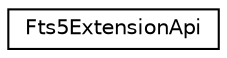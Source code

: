 digraph "Graphical Class Hierarchy"
{
 // LATEX_PDF_SIZE
  edge [fontname="Helvetica",fontsize="10",labelfontname="Helvetica",labelfontsize="10"];
  node [fontname="Helvetica",fontsize="10",shape=record];
  rankdir="LR";
  Node0 [label="Fts5ExtensionApi",height=0.2,width=0.4,color="black", fillcolor="white", style="filled",URL="$d0/d49/structFts5ExtensionApi.html",tooltip=" "];
}
